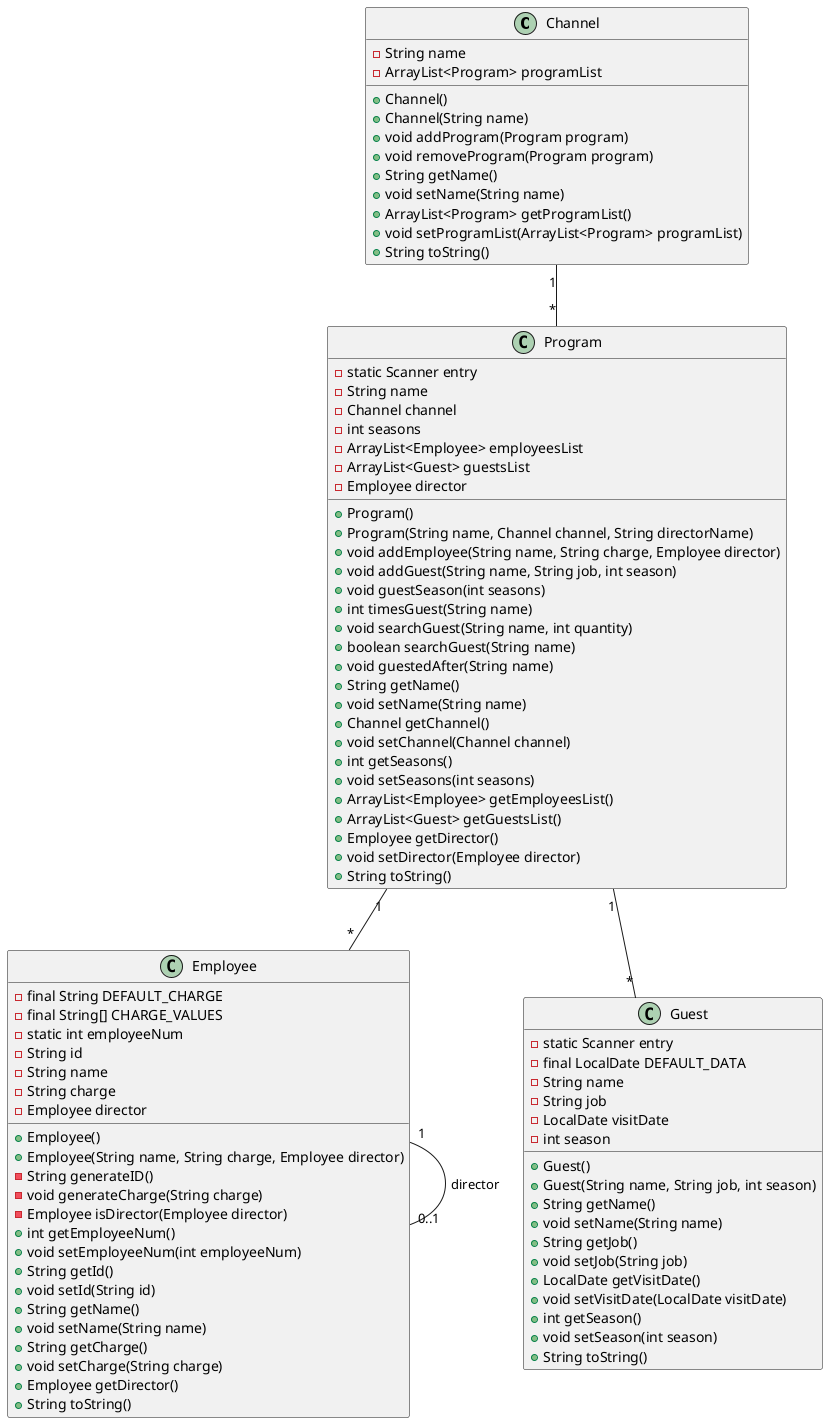 @startuml

class Channel {
    - String name
    - ArrayList<Program> programList
    + Channel()
    + Channel(String name)
    + void addProgram(Program program)
    + void removeProgram(Program program)
    + String getName()
    + void setName(String name)
    + ArrayList<Program> getProgramList()
    + void setProgramList(ArrayList<Program> programList)
    + String toString()
}

class Employee {
    - final String DEFAULT_CHARGE
    - final String[] CHARGE_VALUES
    - static int employeeNum
    - String id
    - String name
    - String charge
    - Employee director
    + Employee()
    + Employee(String name, String charge, Employee director)
    - String generateID()
    - void generateCharge(String charge)
    - Employee isDirector(Employee director)
    + int getEmployeeNum()
    + void setEmployeeNum(int employeeNum)
    + String getId()
    + void setId(String id)
    + String getName()
    + void setName(String name)
    + String getCharge()
    + void setCharge(String charge)
    + Employee getDirector()
    + String toString()
}

class Guest {
    - static Scanner entry
    - final LocalDate DEFAULT_DATA
    - String name
    - String job
    - LocalDate visitDate
    - int season
    + Guest()
    + Guest(String name, String job, int season)
    + String getName()
    + void setName(String name)
    + String getJob()
    + void setJob(String job)
    + LocalDate getVisitDate()
    + void setVisitDate(LocalDate visitDate)
    + int getSeason()
    + void setSeason(int season)
    + String toString()
}

class Program {
    - static Scanner entry
    - String name
    - Channel channel
    - int seasons
    - ArrayList<Employee> employeesList
    - ArrayList<Guest> guestsList
    - Employee director
    + Program()
    + Program(String name, Channel channel, String directorName)
    + void addEmployee(String name, String charge, Employee director)
    + void addGuest(String name, String job, int season)
    + void guestSeason(int seasons)
    + int timesGuest(String name)
    + void searchGuest(String name, int quantity)
    + boolean searchGuest(String name)
    + void guestedAfter(String name)
    + String getName()
    + void setName(String name)
    + Channel getChannel()
    + void setChannel(Channel channel)
    + int getSeasons()
    + void setSeasons(int seasons)
    + ArrayList<Employee> getEmployeesList()
    + ArrayList<Guest> getGuestsList()
    + Employee getDirector()
    + void setDirector(Employee director)
    + String toString()
}

Channel "1" -- "*" Program
Program "1" -- "*" Employee
Program "1" -- "*" Guest
Employee "1" -- "0..1" Employee : director
@enduml
